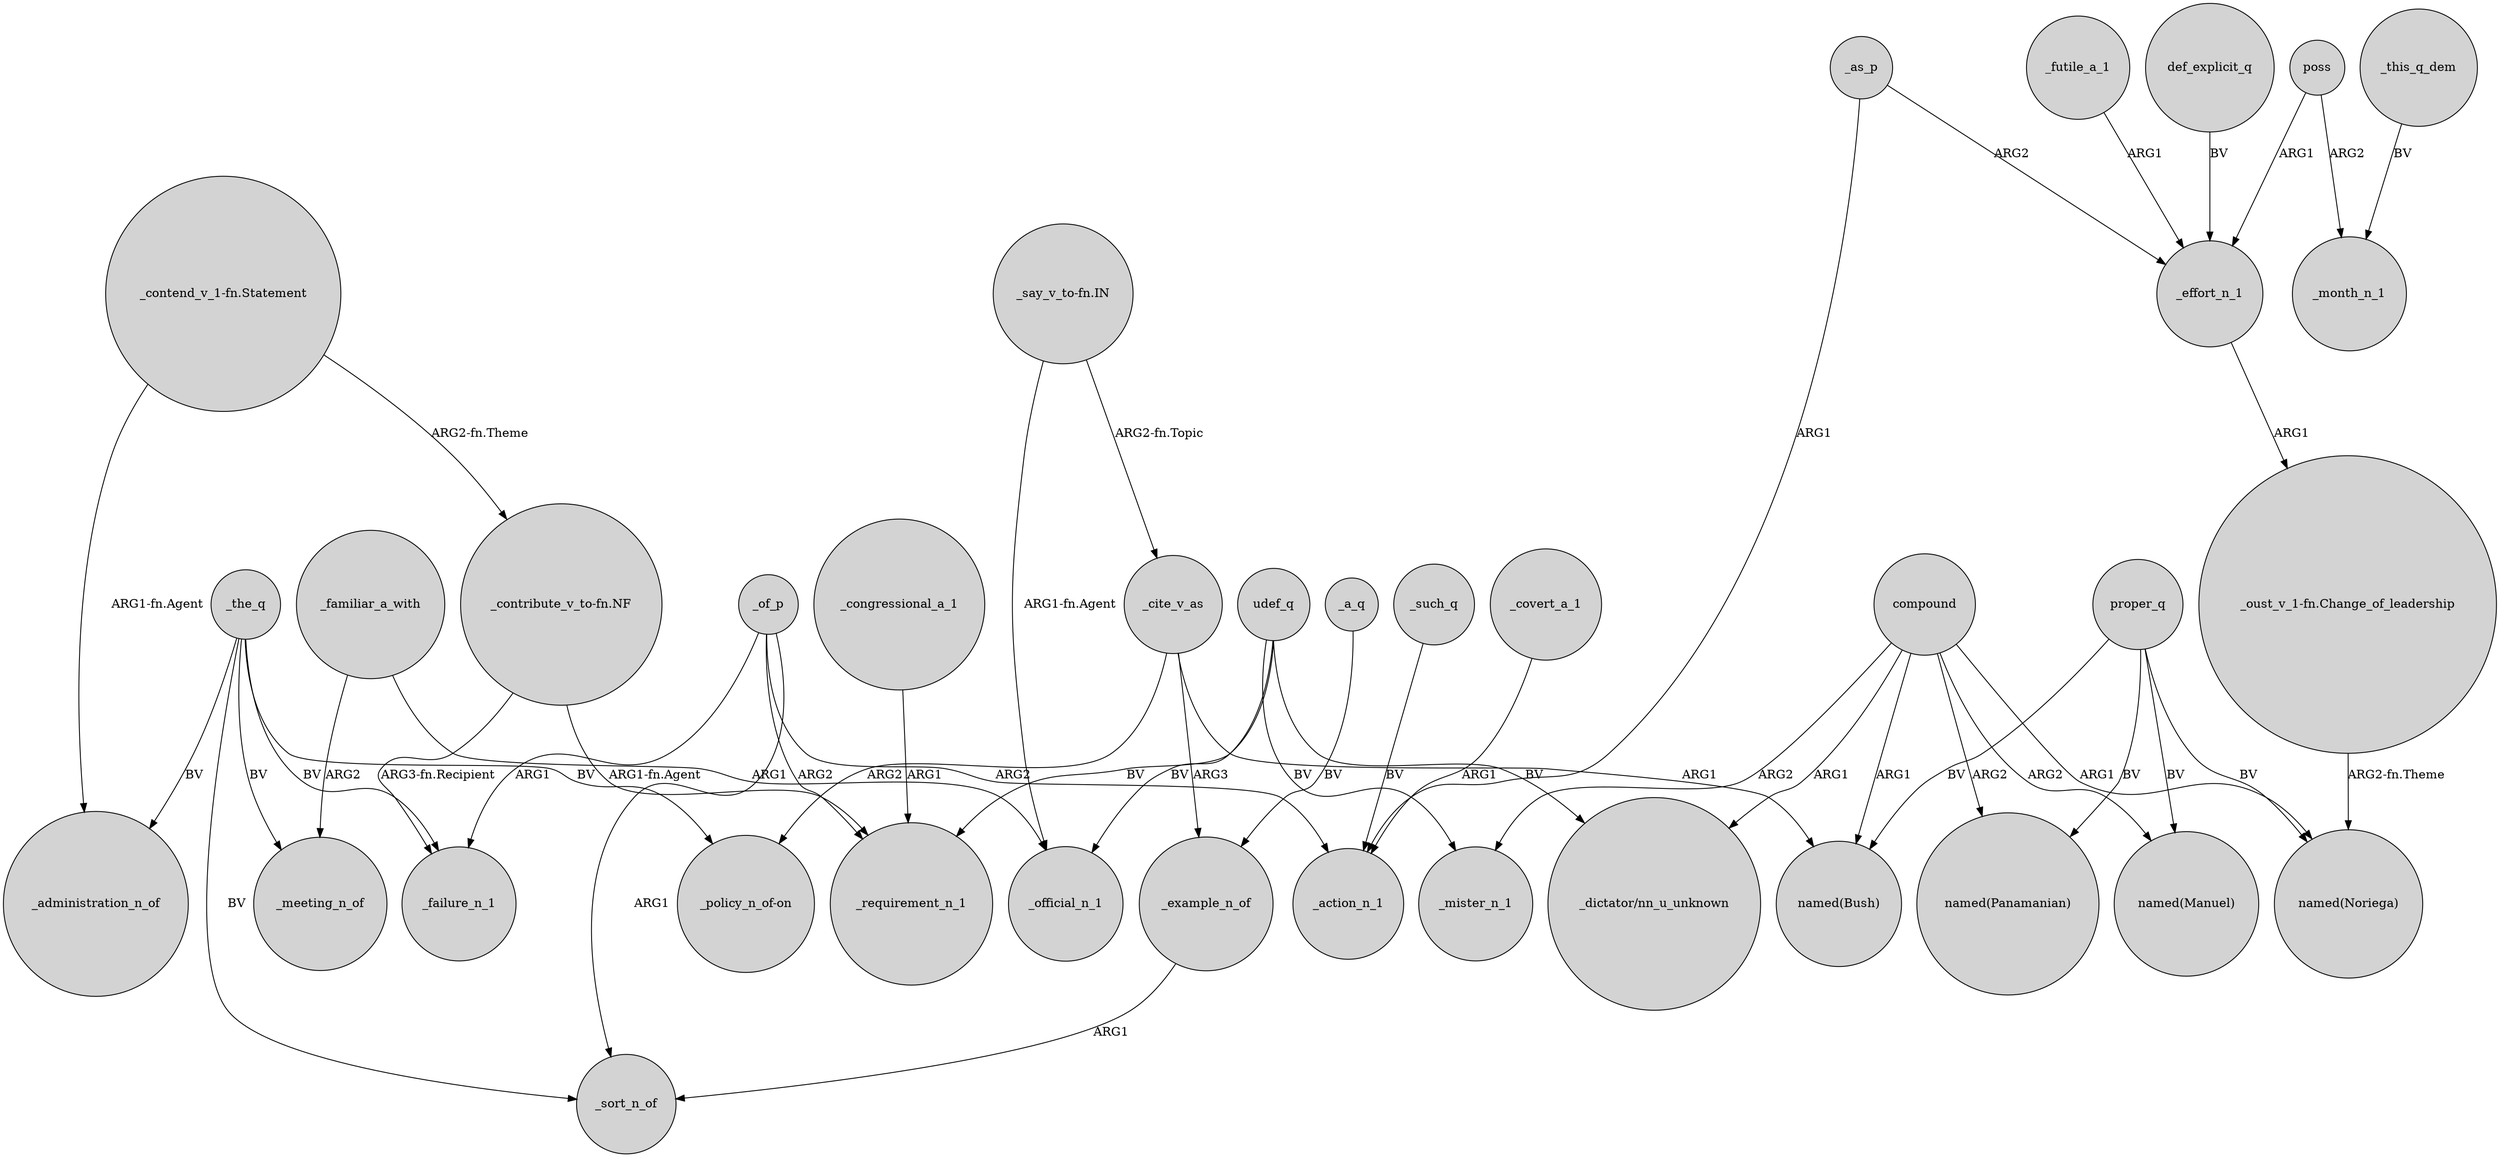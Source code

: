 digraph {
	node [shape=circle style=filled]
	_familiar_a_with -> _meeting_n_of [label=ARG2]
	"_contend_v_1-fn.Statement" -> _administration_n_of [label="ARG1-fn.Agent"]
	_familiar_a_with -> _official_n_1 [label=ARG1]
	poss -> _month_n_1 [label=ARG2]
	_congressional_a_1 -> _requirement_n_1 [label=ARG1]
	proper_q -> "named(Manuel)" [label=BV]
	udef_q -> _requirement_n_1 [label=BV]
	_the_q -> "_policy_n_of-on" [label=BV]
	_the_q -> _sort_n_of [label=BV]
	"_say_v_to-fn.IN" -> _official_n_1 [label="ARG1-fn.Agent"]
	_the_q -> _meeting_n_of [label=BV]
	compound -> _mister_n_1 [label=ARG2]
	_as_p -> _effort_n_1 [label=ARG2]
	_of_p -> _failure_n_1 [label=ARG1]
	_of_p -> _requirement_n_1 [label=ARG2]
	_this_q_dem -> _month_n_1 [label=BV]
	_futile_a_1 -> _effort_n_1 [label=ARG1]
	_effort_n_1 -> "_oust_v_1-fn.Change_of_leadership" [label=ARG1]
	udef_q -> _mister_n_1 [label=BV]
	_of_p -> _action_n_1 [label=ARG2]
	"_say_v_to-fn.IN" -> _cite_v_as [label="ARG2-fn.Topic"]
	proper_q -> "named(Panamanian)" [label=BV]
	_cite_v_as -> _example_n_of [label=ARG3]
	_such_q -> _action_n_1 [label=BV]
	proper_q -> "named(Noriega)" [label=BV]
	"_oust_v_1-fn.Change_of_leadership" -> "named(Noriega)" [label="ARG2-fn.Theme"]
	"_contribute_v_to-fn.NF" -> _failure_n_1 [label="ARG3-fn.Recipient"]
	_cite_v_as -> "named(Bush)" [label=ARG1]
	"_contend_v_1-fn.Statement" -> "_contribute_v_to-fn.NF" [label="ARG2-fn.Theme"]
	_cite_v_as -> "_policy_n_of-on" [label=ARG2]
	"_contribute_v_to-fn.NF" -> _requirement_n_1 [label="ARG1-fn.Agent"]
	compound -> "named(Panamanian)" [label=ARG2]
	compound -> "named(Noriega)" [label=ARG1]
	udef_q -> _official_n_1 [label=BV]
	_example_n_of -> _sort_n_of [label=ARG1]
	_of_p -> _sort_n_of [label=ARG1]
	proper_q -> "named(Bush)" [label=BV]
	udef_q -> "_dictator/nn_u_unknown" [label=BV]
	compound -> "_dictator/nn_u_unknown" [label=ARG1]
	def_explicit_q -> _effort_n_1 [label=BV]
	poss -> _effort_n_1 [label=ARG1]
	_a_q -> _example_n_of [label=BV]
	compound -> "named(Manuel)" [label=ARG2]
	_the_q -> _failure_n_1 [label=BV]
	_the_q -> _administration_n_of [label=BV]
	_as_p -> _action_n_1 [label=ARG1]
	_covert_a_1 -> _action_n_1 [label=ARG1]
	compound -> "named(Bush)" [label=ARG1]
}
